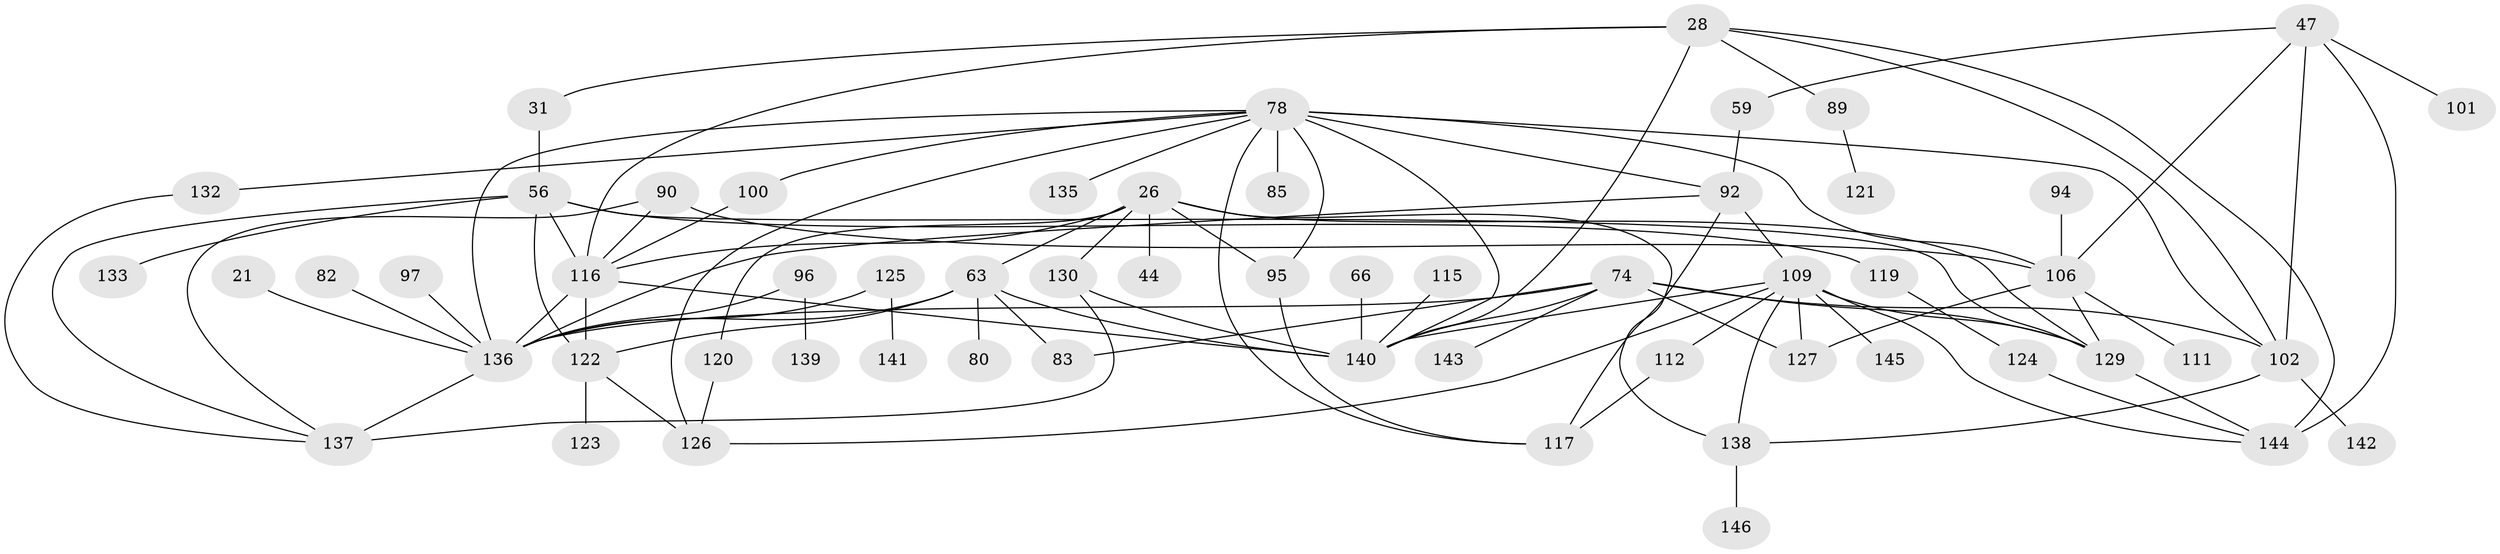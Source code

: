 // original degree distribution, {12: 0.00684931506849315, 8: 0.02054794520547945, 6: 0.0410958904109589, 4: 0.1780821917808219, 3: 0.1643835616438356, 2: 0.3287671232876712, 5: 0.0410958904109589, 1: 0.2054794520547945, 7: 0.0136986301369863}
// Generated by graph-tools (version 1.1) at 2025/45/03/04/25 21:45:08]
// undirected, 58 vertices, 98 edges
graph export_dot {
graph [start="1"]
  node [color=gray90,style=filled];
  21;
  26 [super="+25"];
  28;
  31;
  44;
  47 [super="+17+11+41+7"];
  56 [super="+36"];
  59;
  63 [super="+58+52+51"];
  66;
  74 [super="+13"];
  78 [super="+45+76+54+1"];
  80;
  82 [super="+67"];
  83;
  85 [super="+62"];
  89;
  90;
  92 [super="+64"];
  94;
  95 [super="+9"];
  96 [super="+65"];
  97 [super="+30"];
  100 [super="+40+43"];
  101;
  102 [super="+98"];
  106 [super="+2"];
  109 [super="+91"];
  111;
  112 [super="+37"];
  115 [super="+113"];
  116 [super="+88+99"];
  117 [super="+110+108"];
  119;
  120;
  121;
  122 [super="+61+70"];
  123;
  124;
  125;
  126;
  127 [super="+118+104"];
  129 [super="+4+68"];
  130 [super="+86"];
  132;
  133 [super="+107"];
  135;
  136 [super="+48+75+77+134+42"];
  137 [super="+27"];
  138 [super="+53"];
  139;
  140 [super="+105+114+84+49"];
  141;
  142;
  143;
  144 [super="+93+131"];
  145 [super="+71"];
  146;
  21 -- 136;
  26 -- 120;
  26 -- 95 [weight=2];
  26 -- 130;
  26 -- 116;
  26 -- 44;
  26 -- 129 [weight=2];
  26 -- 63 [weight=2];
  26 -- 138;
  28 -- 31;
  28 -- 89;
  28 -- 116;
  28 -- 102;
  28 -- 144 [weight=2];
  28 -- 140 [weight=2];
  31 -- 56;
  47 -- 101;
  47 -- 59;
  47 -- 144 [weight=2];
  47 -- 106;
  47 -- 102 [weight=2];
  56 -- 133 [weight=2];
  56 -- 129 [weight=2];
  56 -- 119;
  56 -- 137;
  56 -- 122;
  56 -- 116;
  59 -- 92;
  63 -- 83;
  63 -- 80;
  63 -- 122;
  63 -- 140;
  63 -- 136 [weight=2];
  66 -- 140;
  74 -- 129 [weight=2];
  74 -- 143;
  74 -- 83;
  74 -- 102;
  74 -- 127;
  74 -- 140 [weight=3];
  74 -- 136;
  78 -- 135;
  78 -- 95;
  78 -- 92;
  78 -- 140 [weight=2];
  78 -- 132;
  78 -- 100;
  78 -- 102;
  78 -- 136 [weight=2];
  78 -- 106 [weight=2];
  78 -- 117;
  78 -- 126;
  78 -- 85;
  82 -- 136;
  89 -- 121;
  90 -- 137;
  90 -- 116;
  90 -- 106;
  92 -- 117 [weight=2];
  92 -- 109;
  92 -- 136;
  94 -- 106;
  95 -- 117;
  96 -- 139;
  96 -- 136;
  97 -- 136;
  100 -- 116;
  102 -- 142;
  102 -- 138;
  106 -- 111;
  106 -- 129;
  106 -- 127;
  109 -- 129;
  109 -- 138;
  109 -- 140 [weight=2];
  109 -- 112;
  109 -- 144;
  109 -- 126;
  109 -- 127;
  109 -- 145;
  112 -- 117;
  115 -- 140 [weight=2];
  116 -- 122 [weight=2];
  116 -- 136 [weight=2];
  116 -- 140;
  119 -- 124;
  120 -- 126;
  122 -- 123;
  122 -- 126;
  124 -- 144;
  125 -- 141;
  125 -- 136;
  129 -- 144;
  130 -- 137;
  130 -- 140 [weight=2];
  132 -- 137;
  136 -- 137 [weight=2];
  138 -- 146;
}
